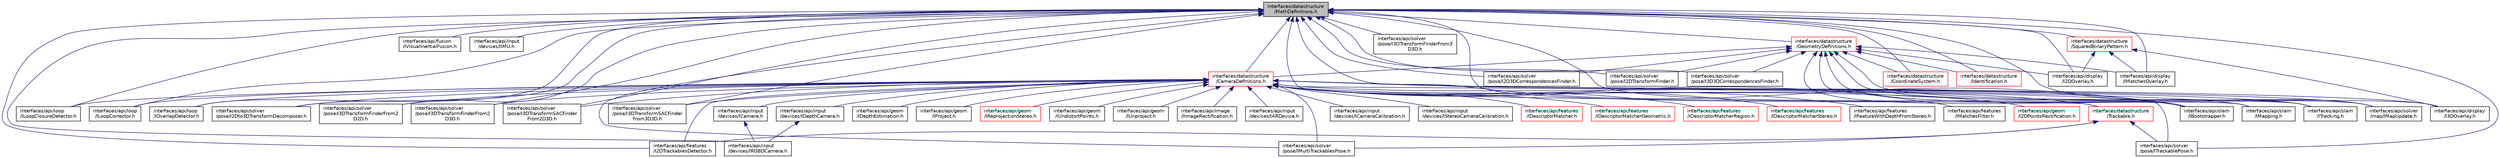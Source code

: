 digraph "interfaces/datastructure/MathDefinitions.h"
{
 // LATEX_PDF_SIZE
  edge [fontname="Helvetica",fontsize="10",labelfontname="Helvetica",labelfontsize="10"];
  node [fontname="Helvetica",fontsize="10",shape=record];
  Node1 [label="interfaces/datastructure\l/MathDefinitions.h",height=0.2,width=0.4,color="black", fillcolor="grey75", style="filled", fontcolor="black",tooltip=" "];
  Node1 -> Node2 [dir="back",color="midnightblue",fontsize="10",style="solid",fontname="Helvetica"];
  Node2 [label="interfaces/api/display\l/I2DOverlay.h",height=0.2,width=0.4,color="black", fillcolor="white", style="filled",URL="$_i2_d_overlay_8h_source.html",tooltip=" "];
  Node1 -> Node3 [dir="back",color="midnightblue",fontsize="10",style="solid",fontname="Helvetica"];
  Node3 [label="interfaces/api/display\l/IMatchesOverlay.h",height=0.2,width=0.4,color="black", fillcolor="white", style="filled",URL="$_i_matches_overlay_8h_source.html",tooltip=" "];
  Node1 -> Node4 [dir="back",color="midnightblue",fontsize="10",style="solid",fontname="Helvetica"];
  Node4 [label="interfaces/api/features\l/I2DTrackablesDetector.h",height=0.2,width=0.4,color="black", fillcolor="white", style="filled",URL="$_i2_d_trackables_detector_8h_source.html",tooltip=" "];
  Node1 -> Node5 [dir="back",color="midnightblue",fontsize="10",style="solid",fontname="Helvetica"];
  Node5 [label="interfaces/api/fusion\l/IVisualInertialFusion.h",height=0.2,width=0.4,color="black", fillcolor="white", style="filled",URL="$_i_visual_inertial_fusion_8h_source.html",tooltip=" "];
  Node1 -> Node6 [dir="back",color="midnightblue",fontsize="10",style="solid",fontname="Helvetica"];
  Node6 [label="interfaces/api/input\l/devices/IIMU.h",height=0.2,width=0.4,color="black", fillcolor="white", style="filled",URL="$_i_i_m_u_8h_source.html",tooltip=" "];
  Node1 -> Node7 [dir="back",color="midnightblue",fontsize="10",style="solid",fontname="Helvetica"];
  Node7 [label="interfaces/api/input\l/devices/IRGBDCamera.h",height=0.2,width=0.4,color="black", fillcolor="white", style="filled",URL="$_i_r_g_b_d_camera_8h_source.html",tooltip=" "];
  Node1 -> Node8 [dir="back",color="midnightblue",fontsize="10",style="solid",fontname="Helvetica"];
  Node8 [label="interfaces/api/loop\l/ILoopClosureDetector.h",height=0.2,width=0.4,color="black", fillcolor="white", style="filled",URL="$_i_loop_closure_detector_8h_source.html",tooltip=" "];
  Node1 -> Node9 [dir="back",color="midnightblue",fontsize="10",style="solid",fontname="Helvetica"];
  Node9 [label="interfaces/api/loop\l/ILoopCorrector.h",height=0.2,width=0.4,color="black", fillcolor="white", style="filled",URL="$_i_loop_corrector_8h_source.html",tooltip=" "];
  Node1 -> Node10 [dir="back",color="midnightblue",fontsize="10",style="solid",fontname="Helvetica"];
  Node10 [label="interfaces/api/loop\l/IOverlapDetector.h",height=0.2,width=0.4,color="black", fillcolor="white", style="filled",URL="$_i_overlap_detector_8h_source.html",tooltip=" "];
  Node1 -> Node11 [dir="back",color="midnightblue",fontsize="10",style="solid",fontname="Helvetica"];
  Node11 [label="interfaces/api/slam\l/IBootstrapper.h",height=0.2,width=0.4,color="black", fillcolor="white", style="filled",URL="$_i_bootstrapper_8h_source.html",tooltip=" "];
  Node1 -> Node12 [dir="back",color="midnightblue",fontsize="10",style="solid",fontname="Helvetica"];
  Node12 [label="interfaces/api/slam\l/IMapping.h",height=0.2,width=0.4,color="black", fillcolor="white", style="filled",URL="$_i_mapping_8h_source.html",tooltip=" "];
  Node1 -> Node13 [dir="back",color="midnightblue",fontsize="10",style="solid",fontname="Helvetica"];
  Node13 [label="interfaces/api/slam\l/ITracking.h",height=0.2,width=0.4,color="black", fillcolor="white", style="filled",URL="$_i_tracking_8h_source.html",tooltip=" "];
  Node1 -> Node14 [dir="back",color="midnightblue",fontsize="10",style="solid",fontname="Helvetica"];
  Node14 [label="interfaces/api/solver\l/map/IMapUpdate.h",height=0.2,width=0.4,color="black", fillcolor="white", style="filled",URL="$_i_map_update_8h_source.html",tooltip=" "];
  Node1 -> Node15 [dir="back",color="midnightblue",fontsize="10",style="solid",fontname="Helvetica"];
  Node15 [label="interfaces/api/solver\l/pose/I2D3DCorrespondencesFinder.h",height=0.2,width=0.4,color="black", fillcolor="white", style="filled",URL="$_i2_d3_d_correspondences_finder_8h_source.html",tooltip=" "];
  Node1 -> Node16 [dir="back",color="midnightblue",fontsize="10",style="solid",fontname="Helvetica"];
  Node16 [label="interfaces/api/solver\l/pose/I2DTransformFinder.h",height=0.2,width=0.4,color="black", fillcolor="white", style="filled",URL="$_i2_d_transform_finder_8h_source.html",tooltip=" "];
  Node1 -> Node17 [dir="back",color="midnightblue",fontsize="10",style="solid",fontname="Helvetica"];
  Node17 [label="interfaces/api/solver\l/pose/I2Dto3DTransformDecomposer.h",height=0.2,width=0.4,color="black", fillcolor="white", style="filled",URL="$_i2_dto3_d_transform_decomposer_8h_source.html",tooltip=" "];
  Node1 -> Node18 [dir="back",color="midnightblue",fontsize="10",style="solid",fontname="Helvetica"];
  Node18 [label="interfaces/api/solver\l/pose/I3D3DCorrespondencesFinder.h",height=0.2,width=0.4,color="black", fillcolor="white", style="filled",URL="$_i3_d3_d_correspondences_finder_8h_source.html",tooltip=" "];
  Node1 -> Node19 [dir="back",color="midnightblue",fontsize="10",style="solid",fontname="Helvetica"];
  Node19 [label="interfaces/api/solver\l/pose/I3DTransformFinderFrom2\lD2D.h",height=0.2,width=0.4,color="black", fillcolor="white", style="filled",URL="$_i3_d_transform_finder_from2_d2_d_8h_source.html",tooltip=" "];
  Node1 -> Node20 [dir="back",color="midnightblue",fontsize="10",style="solid",fontname="Helvetica"];
  Node20 [label="interfaces/api/solver\l/pose/I3DTransformFinderFrom2\lD3D.h",height=0.2,width=0.4,color="black", fillcolor="white", style="filled",URL="$_i3_d_transform_finder_from2_d3_d_8h_source.html",tooltip=" "];
  Node1 -> Node21 [dir="back",color="midnightblue",fontsize="10",style="solid",fontname="Helvetica"];
  Node21 [label="interfaces/api/solver\l/pose/I3DTransformFinderFrom3\lD3D.h",height=0.2,width=0.4,color="black", fillcolor="white", style="filled",URL="$_i3_d_transform_finder_from3_d3_d_8h_source.html",tooltip=" "];
  Node1 -> Node22 [dir="back",color="midnightblue",fontsize="10",style="solid",fontname="Helvetica"];
  Node22 [label="interfaces/api/solver\l/pose/I3DTransformSACFinder\lFrom2D3D.h",height=0.2,width=0.4,color="black", fillcolor="white", style="filled",URL="$_i3_d_transform_s_a_c_finder_from2_d3_d_8h_source.html",tooltip=" "];
  Node1 -> Node23 [dir="back",color="midnightblue",fontsize="10",style="solid",fontname="Helvetica"];
  Node23 [label="interfaces/api/solver\l/pose/I3DTransformSACFinder\lFrom3D3D.h",height=0.2,width=0.4,color="black", fillcolor="white", style="filled",URL="$_i3_d_transform_s_a_c_finder_from3_d3_d_8h_source.html",tooltip=" "];
  Node1 -> Node24 [dir="back",color="midnightblue",fontsize="10",style="solid",fontname="Helvetica"];
  Node24 [label="interfaces/api/solver\l/pose/IMultiTrackablesPose.h",height=0.2,width=0.4,color="black", fillcolor="white", style="filled",URL="$_i_multi_trackables_pose_8h_source.html",tooltip=" "];
  Node1 -> Node25 [dir="back",color="midnightblue",fontsize="10",style="solid",fontname="Helvetica"];
  Node25 [label="interfaces/api/solver\l/pose/ITrackablePose.h",height=0.2,width=0.4,color="black", fillcolor="white", style="filled",URL="$_i_trackable_pose_8h_source.html",tooltip=" "];
  Node1 -> Node26 [dir="back",color="midnightblue",fontsize="10",style="solid",fontname="Helvetica"];
  Node26 [label="interfaces/datastructure\l/CameraDefinitions.h",height=0.2,width=0.4,color="red", fillcolor="white", style="filled",URL="$_camera_definitions_8h.html",tooltip=" "];
  Node26 -> Node27 [dir="back",color="midnightblue",fontsize="10",style="solid",fontname="Helvetica"];
  Node27 [label="interfaces/api/display\l/I3DOverlay.h",height=0.2,width=0.4,color="black", fillcolor="white", style="filled",URL="$_i3_d_overlay_8h_source.html",tooltip=" "];
  Node26 -> Node4 [dir="back",color="midnightblue",fontsize="10",style="solid",fontname="Helvetica"];
  Node26 -> Node28 [dir="back",color="midnightblue",fontsize="10",style="solid",fontname="Helvetica"];
  Node28 [label="interfaces/api/features\l/IDescriptorMatcher.h",height=0.2,width=0.4,color="red", fillcolor="white", style="filled",URL="$_i_descriptor_matcher_8h_source.html",tooltip=" "];
  Node26 -> Node32 [dir="back",color="midnightblue",fontsize="10",style="solid",fontname="Helvetica"];
  Node32 [label="interfaces/api/features\l/IDescriptorMatcherGeometric.h",height=0.2,width=0.4,color="red", fillcolor="white", style="filled",URL="$_i_descriptor_matcher_geometric_8h_source.html",tooltip=" "];
  Node26 -> Node34 [dir="back",color="midnightblue",fontsize="10",style="solid",fontname="Helvetica"];
  Node34 [label="interfaces/api/features\l/IDescriptorMatcherRegion.h",height=0.2,width=0.4,color="red", fillcolor="white", style="filled",URL="$_i_descriptor_matcher_region_8h_source.html",tooltip=" "];
  Node26 -> Node36 [dir="back",color="midnightblue",fontsize="10",style="solid",fontname="Helvetica"];
  Node36 [label="interfaces/api/features\l/IDescriptorMatcherStereo.h",height=0.2,width=0.4,color="red", fillcolor="white", style="filled",URL="$_i_descriptor_matcher_stereo_8h_source.html",tooltip=" "];
  Node26 -> Node38 [dir="back",color="midnightblue",fontsize="10",style="solid",fontname="Helvetica"];
  Node38 [label="interfaces/api/features\l/IFeatureWithDepthFromStereo.h",height=0.2,width=0.4,color="black", fillcolor="white", style="filled",URL="$_i_feature_with_depth_from_stereo_8h_source.html",tooltip=" "];
  Node26 -> Node39 [dir="back",color="midnightblue",fontsize="10",style="solid",fontname="Helvetica"];
  Node39 [label="interfaces/api/features\l/IMatchesFilter.h",height=0.2,width=0.4,color="black", fillcolor="white", style="filled",URL="$_i_matches_filter_8h_source.html",tooltip=" "];
  Node26 -> Node40 [dir="back",color="midnightblue",fontsize="10",style="solid",fontname="Helvetica"];
  Node40 [label="interfaces/api/geom\l/I2DPointsRectification.h",height=0.2,width=0.4,color="red", fillcolor="white", style="filled",URL="$_i2_d_points_rectification_8h_source.html",tooltip=" "];
  Node26 -> Node42 [dir="back",color="midnightblue",fontsize="10",style="solid",fontname="Helvetica"];
  Node42 [label="interfaces/api/geom\l/IDepthEstimation.h",height=0.2,width=0.4,color="black", fillcolor="white", style="filled",URL="$_i_depth_estimation_8h_source.html",tooltip=" "];
  Node26 -> Node43 [dir="back",color="midnightblue",fontsize="10",style="solid",fontname="Helvetica"];
  Node43 [label="interfaces/api/geom\l/IProject.h",height=0.2,width=0.4,color="black", fillcolor="white", style="filled",URL="$_i_project_8h_source.html",tooltip=" "];
  Node26 -> Node44 [dir="back",color="midnightblue",fontsize="10",style="solid",fontname="Helvetica"];
  Node44 [label="interfaces/api/geom\l/IReprojectionStereo.h",height=0.2,width=0.4,color="red", fillcolor="white", style="filled",URL="$_i_reprojection_stereo_8h_source.html",tooltip=" "];
  Node26 -> Node46 [dir="back",color="midnightblue",fontsize="10",style="solid",fontname="Helvetica"];
  Node46 [label="interfaces/api/geom\l/IUndistortPoints.h",height=0.2,width=0.4,color="black", fillcolor="white", style="filled",URL="$_i_undistort_points_8h_source.html",tooltip=" "];
  Node26 -> Node47 [dir="back",color="midnightblue",fontsize="10",style="solid",fontname="Helvetica"];
  Node47 [label="interfaces/api/geom\l/IUnproject.h",height=0.2,width=0.4,color="black", fillcolor="white", style="filled",URL="$_i_unproject_8h_source.html",tooltip=" "];
  Node26 -> Node48 [dir="back",color="midnightblue",fontsize="10",style="solid",fontname="Helvetica"];
  Node48 [label="interfaces/api/image\l/IImageRectification.h",height=0.2,width=0.4,color="black", fillcolor="white", style="filled",URL="$_i_image_rectification_8h_source.html",tooltip=" "];
  Node26 -> Node49 [dir="back",color="midnightblue",fontsize="10",style="solid",fontname="Helvetica"];
  Node49 [label="interfaces/api/input\l/devices/IARDevice.h",height=0.2,width=0.4,color="black", fillcolor="white", style="filled",URL="$_i_a_r_device_8h_source.html",tooltip=" "];
  Node26 -> Node50 [dir="back",color="midnightblue",fontsize="10",style="solid",fontname="Helvetica"];
  Node50 [label="interfaces/api/input\l/devices/ICamera.h",height=0.2,width=0.4,color="black", fillcolor="white", style="filled",URL="$_i_camera_8h_source.html",tooltip=" "];
  Node50 -> Node7 [dir="back",color="midnightblue",fontsize="10",style="solid",fontname="Helvetica"];
  Node26 -> Node51 [dir="back",color="midnightblue",fontsize="10",style="solid",fontname="Helvetica"];
  Node51 [label="interfaces/api/input\l/devices/ICameraCalibration.h",height=0.2,width=0.4,color="black", fillcolor="white", style="filled",URL="$_i_camera_calibration_8h_source.html",tooltip=" "];
  Node26 -> Node52 [dir="back",color="midnightblue",fontsize="10",style="solid",fontname="Helvetica"];
  Node52 [label="interfaces/api/input\l/devices/IDepthCamera.h",height=0.2,width=0.4,color="black", fillcolor="white", style="filled",URL="$_i_depth_camera_8h_source.html",tooltip=" "];
  Node52 -> Node7 [dir="back",color="midnightblue",fontsize="10",style="solid",fontname="Helvetica"];
  Node26 -> Node53 [dir="back",color="midnightblue",fontsize="10",style="solid",fontname="Helvetica"];
  Node53 [label="interfaces/api/input\l/devices/IStereoCameraCalibration.h",height=0.2,width=0.4,color="black", fillcolor="white", style="filled",URL="$_i_stereo_camera_calibration_8h_source.html",tooltip=" "];
  Node26 -> Node8 [dir="back",color="midnightblue",fontsize="10",style="solid",fontname="Helvetica"];
  Node26 -> Node9 [dir="back",color="midnightblue",fontsize="10",style="solid",fontname="Helvetica"];
  Node26 -> Node10 [dir="back",color="midnightblue",fontsize="10",style="solid",fontname="Helvetica"];
  Node26 -> Node11 [dir="back",color="midnightblue",fontsize="10",style="solid",fontname="Helvetica"];
  Node26 -> Node12 [dir="back",color="midnightblue",fontsize="10",style="solid",fontname="Helvetica"];
  Node26 -> Node13 [dir="back",color="midnightblue",fontsize="10",style="solid",fontname="Helvetica"];
  Node26 -> Node14 [dir="back",color="midnightblue",fontsize="10",style="solid",fontname="Helvetica"];
  Node26 -> Node17 [dir="back",color="midnightblue",fontsize="10",style="solid",fontname="Helvetica"];
  Node26 -> Node19 [dir="back",color="midnightblue",fontsize="10",style="solid",fontname="Helvetica"];
  Node26 -> Node20 [dir="back",color="midnightblue",fontsize="10",style="solid",fontname="Helvetica"];
  Node26 -> Node22 [dir="back",color="midnightblue",fontsize="10",style="solid",fontname="Helvetica"];
  Node26 -> Node23 [dir="back",color="midnightblue",fontsize="10",style="solid",fontname="Helvetica"];
  Node26 -> Node24 [dir="back",color="midnightblue",fontsize="10",style="solid",fontname="Helvetica"];
  Node26 -> Node25 [dir="back",color="midnightblue",fontsize="10",style="solid",fontname="Helvetica"];
  Node26 -> Node63 [dir="back",color="midnightblue",fontsize="10",style="solid",fontname="Helvetica"];
  Node63 [label="interfaces/datastructure\l/Trackable.h",height=0.2,width=0.4,color="red", fillcolor="white", style="filled",URL="$_trackable_8h_source.html",tooltip=" "];
  Node63 -> Node4 [dir="back",color="midnightblue",fontsize="10",style="solid",fontname="Helvetica"];
  Node63 -> Node24 [dir="back",color="midnightblue",fontsize="10",style="solid",fontname="Helvetica"];
  Node63 -> Node25 [dir="back",color="midnightblue",fontsize="10",style="solid",fontname="Helvetica"];
  Node1 -> Node70 [dir="back",color="midnightblue",fontsize="10",style="solid",fontname="Helvetica"];
  Node70 [label="interfaces/datastructure\l/CoordinateSystem.h",height=0.2,width=0.4,color="red", fillcolor="white", style="filled",URL="$_coordinate_system_8h_source.html",tooltip=" "];
  Node1 -> Node75 [dir="back",color="midnightblue",fontsize="10",style="solid",fontname="Helvetica"];
  Node75 [label="interfaces/datastructure\l/GeometryDefinitions.h",height=0.2,width=0.4,color="red", fillcolor="white", style="filled",URL="$_geometry_definitions_8h.html",tooltip=" "];
  Node75 -> Node2 [dir="back",color="midnightblue",fontsize="10",style="solid",fontname="Helvetica"];
  Node75 -> Node27 [dir="back",color="midnightblue",fontsize="10",style="solid",fontname="Helvetica"];
  Node75 -> Node3 [dir="back",color="midnightblue",fontsize="10",style="solid",fontname="Helvetica"];
  Node75 -> Node11 [dir="back",color="midnightblue",fontsize="10",style="solid",fontname="Helvetica"];
  Node75 -> Node12 [dir="back",color="midnightblue",fontsize="10",style="solid",fontname="Helvetica"];
  Node75 -> Node13 [dir="back",color="midnightblue",fontsize="10",style="solid",fontname="Helvetica"];
  Node75 -> Node14 [dir="back",color="midnightblue",fontsize="10",style="solid",fontname="Helvetica"];
  Node75 -> Node15 [dir="back",color="midnightblue",fontsize="10",style="solid",fontname="Helvetica"];
  Node75 -> Node16 [dir="back",color="midnightblue",fontsize="10",style="solid",fontname="Helvetica"];
  Node75 -> Node18 [dir="back",color="midnightblue",fontsize="10",style="solid",fontname="Helvetica"];
  Node75 -> Node26 [dir="back",color="midnightblue",fontsize="10",style="solid",fontname="Helvetica"];
  Node75 -> Node70 [dir="back",color="midnightblue",fontsize="10",style="solid",fontname="Helvetica"];
  Node75 -> Node105 [dir="back",color="midnightblue",fontsize="10",style="solid",fontname="Helvetica"];
  Node105 [label="interfaces/datastructure\l/Identification.h",height=0.2,width=0.4,color="red", fillcolor="white", style="filled",URL="$_identification_8h_source.html",tooltip=" "];
  Node1 -> Node105 [dir="back",color="midnightblue",fontsize="10",style="solid",fontname="Helvetica"];
  Node1 -> Node121 [dir="back",color="midnightblue",fontsize="10",style="solid",fontname="Helvetica"];
  Node121 [label="interfaces/datastructure\l/SquaredBinaryPattern.h",height=0.2,width=0.4,color="red", fillcolor="white", style="filled",URL="$_squared_binary_pattern_8h_source.html",tooltip=" "];
  Node121 -> Node2 [dir="back",color="midnightblue",fontsize="10",style="solid",fontname="Helvetica"];
  Node121 -> Node27 [dir="back",color="midnightblue",fontsize="10",style="solid",fontname="Helvetica"];
  Node121 -> Node3 [dir="back",color="midnightblue",fontsize="10",style="solid",fontname="Helvetica"];
  Node1 -> Node63 [dir="back",color="midnightblue",fontsize="10",style="solid",fontname="Helvetica"];
}
